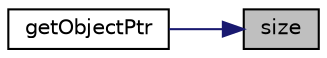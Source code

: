digraph "size"
{
 // LATEX_PDF_SIZE
  edge [fontname="Helvetica",fontsize="10",labelfontname="Helvetica",labelfontsize="10"];
  node [fontname="Helvetica",fontsize="10",shape=record];
  rankdir="RL";
  Node1 [label="size",height=0.2,width=0.4,color="black", fillcolor="grey75", style="filled", fontcolor="black",tooltip="Size of container."];
  Node1 -> Node2 [dir="back",color="midnightblue",fontsize="10",style="solid",fontname="Helvetica"];
  Node2 [label="getObjectPtr",height=0.2,width=0.4,color="black", fillcolor="white", style="filled",URL="$classpFlow_1_1anyList.html#aecf07ad52557a1d2f1e94c20f722e7e6",tooltip="Get the pointer to variable by index."];
}
